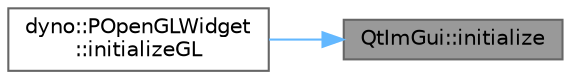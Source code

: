 digraph "QtImGui::initialize"
{
 // LATEX_PDF_SIZE
  bgcolor="transparent";
  edge [fontname=Helvetica,fontsize=10,labelfontname=Helvetica,labelfontsize=10];
  node [fontname=Helvetica,fontsize=10,shape=box,height=0.2,width=0.4];
  rankdir="RL";
  Node1 [id="Node000001",label="QtImGui::initialize",height=0.2,width=0.4,color="gray40", fillcolor="grey60", style="filled", fontcolor="black",tooltip=" "];
  Node1 -> Node2 [id="edge1_Node000001_Node000002",dir="back",color="steelblue1",style="solid",tooltip=" "];
  Node2 [id="Node000002",label="dyno::POpenGLWidget\l::initializeGL",height=0.2,width=0.4,color="grey40", fillcolor="white", style="filled",URL="$classdyno_1_1_p_open_g_l_widget.html#a4443931ffdaa4d0751e918e3f1f32ff2",tooltip=" "];
}
